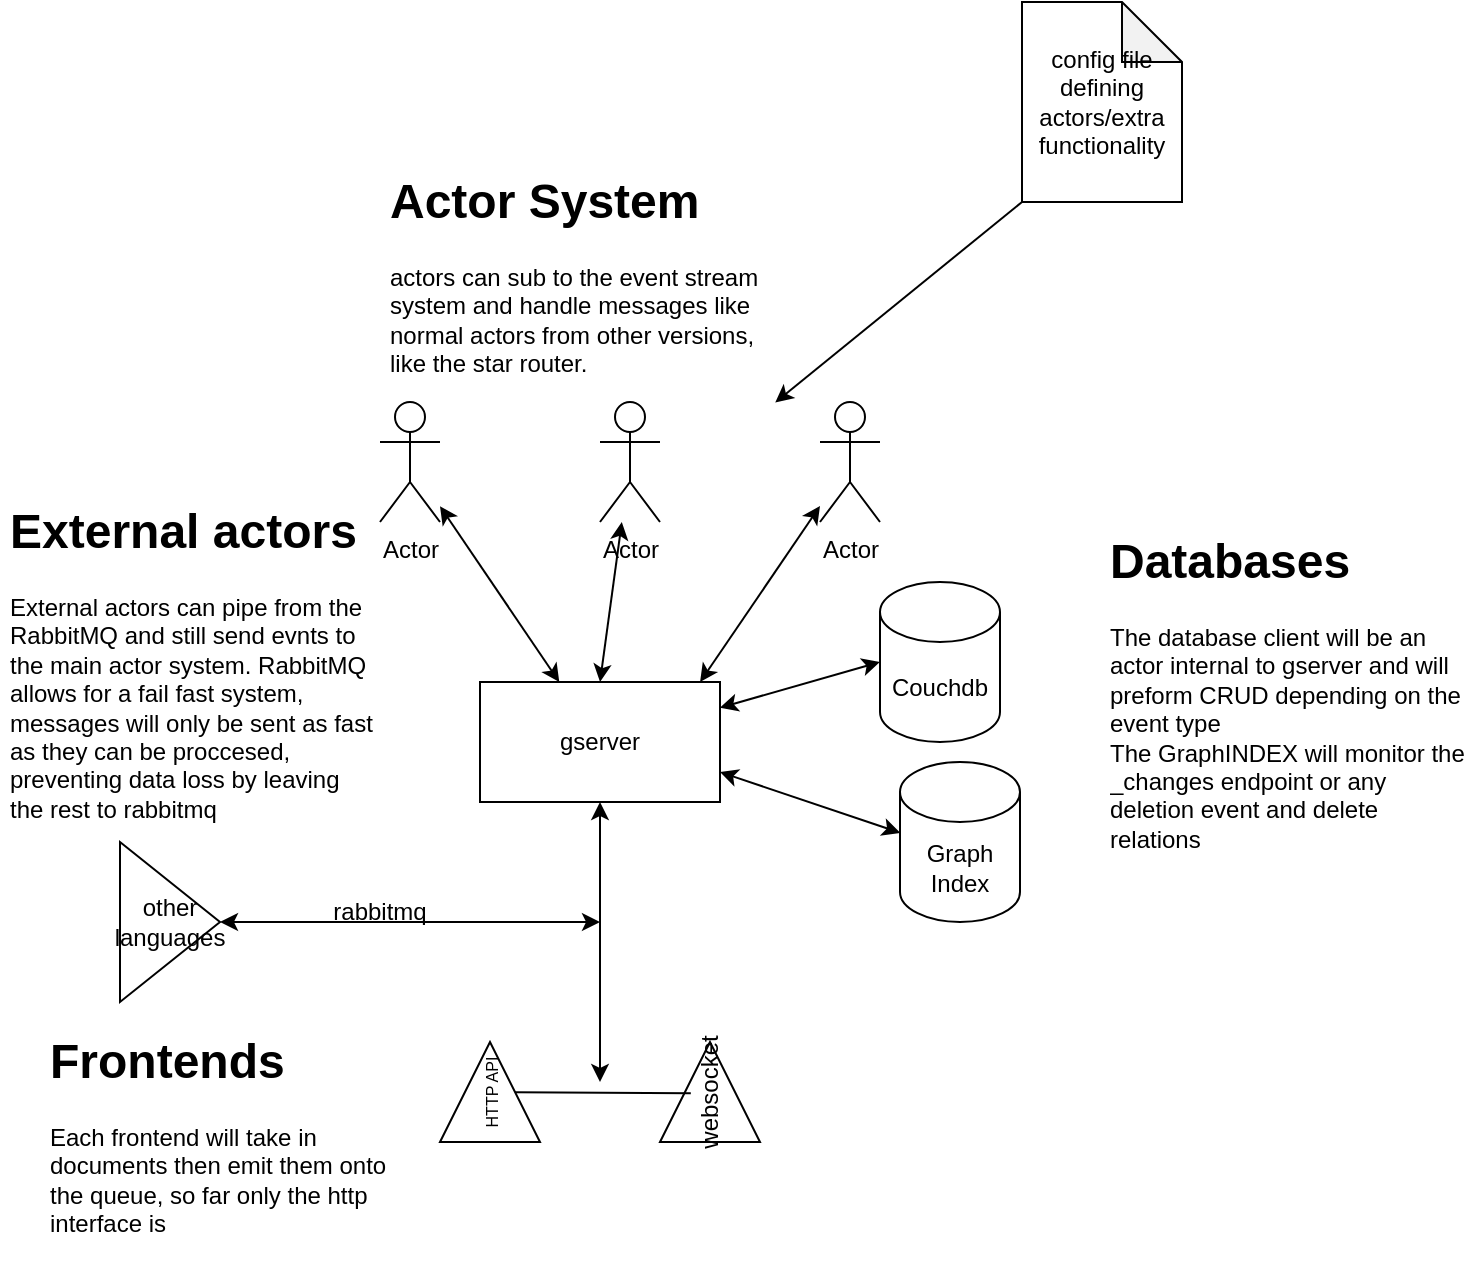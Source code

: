 <mxfile version="23.1.1" type="device">
  <diagram name="Page-1" id="uWzEG0AM3JZUDcOAj8HS">
    <mxGraphModel dx="951" dy="1648" grid="1" gridSize="10" guides="1" tooltips="1" connect="1" arrows="1" fold="1" page="1" pageScale="1" pageWidth="850" pageHeight="1100" math="0" shadow="0">
      <root>
        <mxCell id="0" />
        <mxCell id="1" parent="0" />
        <mxCell id="pe80J8kXgUvI01c9ptE2-1" value="gserver" style="rounded=0;whiteSpace=wrap;html=1;" vertex="1" parent="1">
          <mxGeometry x="300" y="260" width="120" height="60" as="geometry" />
        </mxCell>
        <mxCell id="pe80J8kXgUvI01c9ptE2-2" value="" style="endArrow=classic;startArrow=classic;html=1;rounded=0;entryX=0.5;entryY=1;entryDx=0;entryDy=0;" edge="1" parent="1" target="pe80J8kXgUvI01c9ptE2-1">
          <mxGeometry width="50" height="50" relative="1" as="geometry">
            <mxPoint x="360" y="460" as="sourcePoint" />
            <mxPoint x="370" y="380" as="targetPoint" />
          </mxGeometry>
        </mxCell>
        <mxCell id="pe80J8kXgUvI01c9ptE2-3" value="&lt;font style=&quot;font-size: 8px;&quot;&gt;HTTP API&lt;/font&gt;" style="triangle;whiteSpace=wrap;html=1;rotation=-90;" vertex="1" parent="1">
          <mxGeometry x="280" y="440" width="50" height="50" as="geometry" />
        </mxCell>
        <mxCell id="pe80J8kXgUvI01c9ptE2-4" value="websocket" style="triangle;whiteSpace=wrap;html=1;rotation=-90;" vertex="1" parent="1">
          <mxGeometry x="390" y="440" width="50" height="50" as="geometry" />
        </mxCell>
        <mxCell id="pe80J8kXgUvI01c9ptE2-5" value="&lt;h1&gt;Frontends&lt;/h1&gt;&lt;div&gt;Each frontend will take in documents then emit them onto the queue, so far only the http interface is&amp;nbsp;&lt;/div&gt;" style="text;html=1;strokeColor=none;fillColor=none;spacing=5;spacingTop=-20;whiteSpace=wrap;overflow=hidden;rounded=0;" vertex="1" parent="1">
          <mxGeometry x="80" y="430" width="190" height="120" as="geometry" />
        </mxCell>
        <mxCell id="pe80J8kXgUvI01c9ptE2-6" value="" style="endArrow=none;html=1;rounded=0;entryX=0.488;entryY=0.308;entryDx=0;entryDy=0;entryPerimeter=0;" edge="1" parent="1" source="pe80J8kXgUvI01c9ptE2-3" target="pe80J8kXgUvI01c9ptE2-4">
          <mxGeometry width="50" height="50" relative="1" as="geometry">
            <mxPoint x="330" y="515" as="sourcePoint" />
            <mxPoint x="400.711" y="465" as="targetPoint" />
          </mxGeometry>
        </mxCell>
        <mxCell id="pe80J8kXgUvI01c9ptE2-7" value="Actor" style="shape=umlActor;verticalLabelPosition=bottom;verticalAlign=top;html=1;outlineConnect=0;" vertex="1" parent="1">
          <mxGeometry x="250" y="120" width="30" height="60" as="geometry" />
        </mxCell>
        <mxCell id="pe80J8kXgUvI01c9ptE2-8" value="Actor" style="shape=umlActor;verticalLabelPosition=bottom;verticalAlign=top;html=1;outlineConnect=0;" vertex="1" parent="1">
          <mxGeometry x="360" y="120" width="30" height="60" as="geometry" />
        </mxCell>
        <mxCell id="pe80J8kXgUvI01c9ptE2-9" value="Actor" style="shape=umlActor;verticalLabelPosition=bottom;verticalAlign=top;html=1;outlineConnect=0;" vertex="1" parent="1">
          <mxGeometry x="470" y="120" width="30" height="60" as="geometry" />
        </mxCell>
        <mxCell id="pe80J8kXgUvI01c9ptE2-10" value="Couchdb" style="shape=cylinder3;whiteSpace=wrap;html=1;boundedLbl=1;backgroundOutline=1;size=15;" vertex="1" parent="1">
          <mxGeometry x="500" y="210" width="60" height="80" as="geometry" />
        </mxCell>
        <mxCell id="pe80J8kXgUvI01c9ptE2-11" value="" style="endArrow=classic;startArrow=classic;html=1;rounded=0;entryX=0;entryY=0.5;entryDx=0;entryDy=0;entryPerimeter=0;" edge="1" parent="1" source="pe80J8kXgUvI01c9ptE2-1" target="pe80J8kXgUvI01c9ptE2-10">
          <mxGeometry width="50" height="50" relative="1" as="geometry">
            <mxPoint x="410" y="340" as="sourcePoint" />
            <mxPoint x="460" y="290" as="targetPoint" />
          </mxGeometry>
        </mxCell>
        <mxCell id="pe80J8kXgUvI01c9ptE2-12" value="" style="endArrow=classic;startArrow=classic;html=1;rounded=0;" edge="1" parent="1" source="pe80J8kXgUvI01c9ptE2-1" target="pe80J8kXgUvI01c9ptE2-7">
          <mxGeometry width="50" height="50" relative="1" as="geometry">
            <mxPoint x="230" y="280" as="sourcePoint" />
            <mxPoint x="280" y="230" as="targetPoint" />
          </mxGeometry>
        </mxCell>
        <mxCell id="pe80J8kXgUvI01c9ptE2-13" value="" style="endArrow=classic;startArrow=classic;html=1;rounded=0;exitX=0.5;exitY=0;exitDx=0;exitDy=0;" edge="1" parent="1" source="pe80J8kXgUvI01c9ptE2-1" target="pe80J8kXgUvI01c9ptE2-8">
          <mxGeometry width="50" height="50" relative="1" as="geometry">
            <mxPoint x="350" y="240" as="sourcePoint" />
            <mxPoint x="400" y="190" as="targetPoint" />
          </mxGeometry>
        </mxCell>
        <mxCell id="pe80J8kXgUvI01c9ptE2-14" value="" style="endArrow=classic;startArrow=classic;html=1;rounded=0;exitX=0.917;exitY=0;exitDx=0;exitDy=0;exitPerimeter=0;" edge="1" parent="1" source="pe80J8kXgUvI01c9ptE2-1" target="pe80J8kXgUvI01c9ptE2-9">
          <mxGeometry width="50" height="50" relative="1" as="geometry">
            <mxPoint x="470" y="230" as="sourcePoint" />
            <mxPoint x="520" y="180" as="targetPoint" />
          </mxGeometry>
        </mxCell>
        <mxCell id="pe80J8kXgUvI01c9ptE2-15" value="" style="endArrow=classic;startArrow=classic;html=1;rounded=0;exitX=1;exitY=0.75;exitDx=0;exitDy=0;entryX=0.002;entryY=0.443;entryDx=0;entryDy=0;entryPerimeter=0;" edge="1" parent="1" source="pe80J8kXgUvI01c9ptE2-1" target="pe80J8kXgUvI01c9ptE2-16">
          <mxGeometry width="50" height="50" relative="1" as="geometry">
            <mxPoint x="440" y="380" as="sourcePoint" />
            <mxPoint x="490" y="340" as="targetPoint" />
          </mxGeometry>
        </mxCell>
        <mxCell id="pe80J8kXgUvI01c9ptE2-16" value="Graph Index" style="shape=cylinder3;whiteSpace=wrap;html=1;boundedLbl=1;backgroundOutline=1;size=15;" vertex="1" parent="1">
          <mxGeometry x="510" y="300" width="60" height="80" as="geometry" />
        </mxCell>
        <mxCell id="pe80J8kXgUvI01c9ptE2-17" value="&lt;h1&gt;Databases&lt;/h1&gt;&lt;div&gt;The database client will be an actor internal to gserver and will preform CRUD depending on the event type&lt;/div&gt;&lt;div&gt;The GraphINDEX will monitor the _changes endpoint or any deletion event and delete relations&lt;/div&gt;" style="text;html=1;strokeColor=none;fillColor=none;spacing=5;spacingTop=-20;whiteSpace=wrap;overflow=hidden;rounded=0;" vertex="1" parent="1">
          <mxGeometry x="610" y="180" width="190" height="190" as="geometry" />
        </mxCell>
        <mxCell id="pe80J8kXgUvI01c9ptE2-18" value="" style="endArrow=classic;startArrow=classic;html=1;rounded=0;" edge="1" parent="1">
          <mxGeometry width="50" height="50" relative="1" as="geometry">
            <mxPoint x="170" y="380" as="sourcePoint" />
            <mxPoint x="360" y="380" as="targetPoint" />
          </mxGeometry>
        </mxCell>
        <mxCell id="pe80J8kXgUvI01c9ptE2-20" value="&lt;h1&gt;External actors&amp;nbsp;&lt;/h1&gt;&lt;div&gt;External actors can pipe from the RabbitMQ and still send evnts to the main actor system. RabbitMQ allows for a fail fast system, messages will only be sent as fast as they can be proccesed, preventing data loss by leaving the rest to rabbitmq&lt;/div&gt;" style="text;html=1;strokeColor=none;fillColor=none;spacing=5;spacingTop=-20;whiteSpace=wrap;overflow=hidden;rounded=0;" vertex="1" parent="1">
          <mxGeometry x="60" y="165" width="190" height="170" as="geometry" />
        </mxCell>
        <mxCell id="pe80J8kXgUvI01c9ptE2-21" value="&lt;h1&gt;Actor System&lt;/h1&gt;&lt;p&gt;actors can sub to the event stream system and handle messages like normal actors from other versions, like the star router.&lt;/p&gt;&lt;p&gt;&lt;br&gt;&lt;/p&gt;" style="text;html=1;strokeColor=none;fillColor=none;spacing=5;spacingTop=-20;whiteSpace=wrap;overflow=hidden;rounded=0;" vertex="1" parent="1">
          <mxGeometry x="250" width="210" height="120" as="geometry" />
        </mxCell>
        <mxCell id="pe80J8kXgUvI01c9ptE2-22" value="other languages" style="triangle;whiteSpace=wrap;html=1;rotation=0;" vertex="1" parent="1">
          <mxGeometry x="120" y="340" width="50" height="80" as="geometry" />
        </mxCell>
        <mxCell id="pe80J8kXgUvI01c9ptE2-23" value="rabbitmq" style="text;html=1;strokeColor=none;fillColor=none;align=center;verticalAlign=middle;whiteSpace=wrap;rounded=0;" vertex="1" parent="1">
          <mxGeometry x="220" y="360" width="60" height="30" as="geometry" />
        </mxCell>
        <mxCell id="pe80J8kXgUvI01c9ptE2-24" value="config file defining actors/extra functionality" style="shape=note;whiteSpace=wrap;html=1;backgroundOutline=1;darkOpacity=0.05;" vertex="1" parent="1">
          <mxGeometry x="571" y="-80" width="80" height="100" as="geometry" />
        </mxCell>
        <mxCell id="pe80J8kXgUvI01c9ptE2-28" value="" style="endArrow=classic;html=1;rounded=0;entryX=0.941;entryY=1.002;entryDx=0;entryDy=0;entryPerimeter=0;exitX=0;exitY=1;exitDx=0;exitDy=0;exitPerimeter=0;" edge="1" parent="1" source="pe80J8kXgUvI01c9ptE2-24" target="pe80J8kXgUvI01c9ptE2-21">
          <mxGeometry width="50" height="50" relative="1" as="geometry">
            <mxPoint x="500" y="20" as="sourcePoint" />
            <mxPoint x="550" y="-30" as="targetPoint" />
          </mxGeometry>
        </mxCell>
      </root>
    </mxGraphModel>
  </diagram>
</mxfile>
